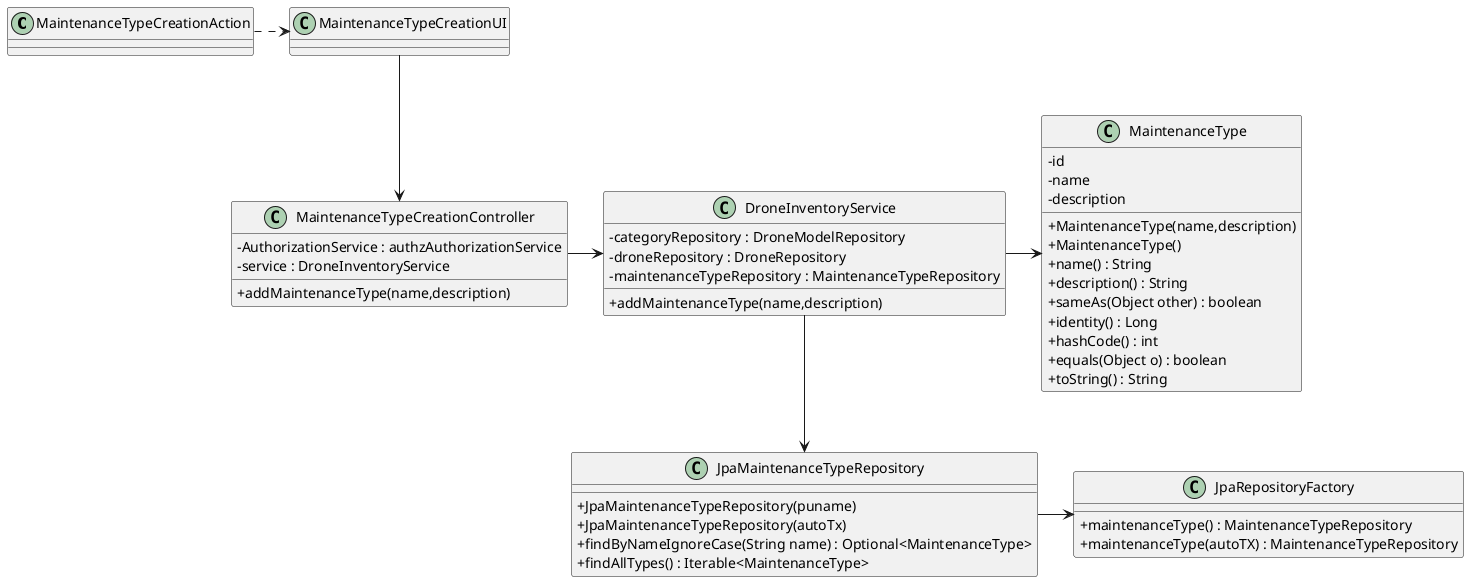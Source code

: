 @startuml
'skinparam monochrome true
skinparam packageStyle rectangle
skinparam shadowing false
skinparam linetype polyline
'skinparam linetype orto

skinparam classAttributeIconSize 0

'left to right direction

class MaintenanceTypeCreationAction{
}

class MaintenanceTypeCreationUI {
}

class MaintenanceTypeCreationController {
    - AuthorizationService : authzAuthorizationService
    - service : DroneInventoryService
    +addMaintenanceType(name,description)
}

class DroneInventoryService {
    - categoryRepository : DroneModelRepository
    - droneRepository : DroneRepository
    - maintenanceTypeRepository : MaintenanceTypeRepository
    +addMaintenanceType(name,description)
}

class JpaMaintenanceTypeRepository {
    + JpaMaintenanceTypeRepository(puname)
    + JpaMaintenanceTypeRepository(autoTx)
    + findByNameIgnoreCase(String name) : Optional<MaintenanceType>
    + findAllTypes() : Iterable<MaintenanceType>
}

class JpaRepositoryFactory {
    + maintenanceType() : MaintenanceTypeRepository
    + maintenanceType(autoTX) : MaintenanceTypeRepository

}

class MaintenanceType {
    - id
    - name
    - description

    + MaintenanceType(name,description)
    + MaintenanceType()
    + name() : String
    + description() : String
    + sameAs(Object other) : boolean
    + identity() : Long
    + hashCode() : int
    + equals(Object o) : boolean
    + toString() : String

}



MaintenanceTypeCreationAction .> MaintenanceTypeCreationUI

MaintenanceTypeCreationUI --> MaintenanceTypeCreationController

MaintenanceTypeCreationController -> DroneInventoryService

DroneInventoryService -> MaintenanceType
DroneInventoryService --> JpaMaintenanceTypeRepository


JpaMaintenanceTypeRepository -> JpaRepositoryFactory

@enduml